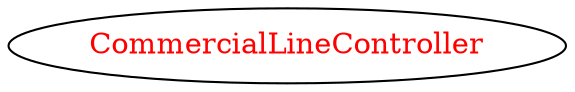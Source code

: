 digraph dependencyGraph {
 concentrate=true;
 ranksep="2.0";
 rankdir="LR"; 
 splines="ortho";
"CommercialLineController" [fontcolor="red"];
}